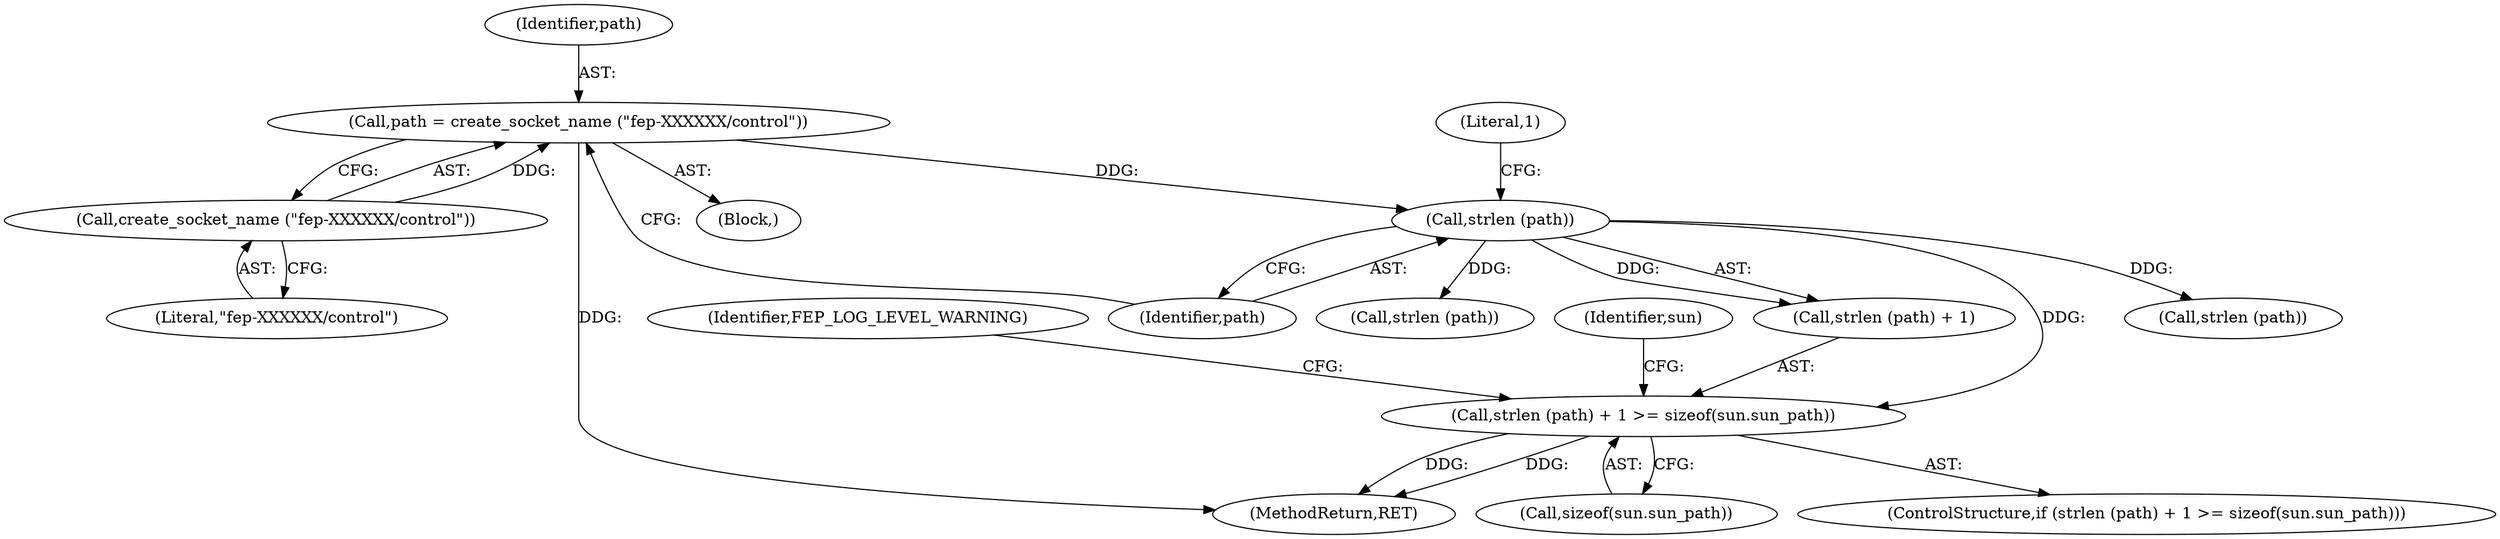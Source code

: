 digraph "0_libfep_293d9d3f@API" {
"1000128" [label="(Call,strlen (path) + 1 >= sizeof(sun.sun_path))"];
"1000130" [label="(Call,strlen (path))"];
"1000123" [label="(Call,path = create_socket_name (\"fep-XXXXXX/control\"))"];
"1000125" [label="(Call,create_socket_name (\"fep-XXXXXX/control\"))"];
"1000125" [label="(Call,create_socket_name (\"fep-XXXXXX/control\"))"];
"1000129" [label="(Call,strlen (path) + 1)"];
"1000177" [label="(Call,strlen (path))"];
"1000123" [label="(Call,path = create_socket_name (\"fep-XXXXXX/control\"))"];
"1000132" [label="(Literal,1)"];
"1000127" [label="(ControlStructure,if (strlen (path) + 1 >= sizeof(sun.sun_path)))"];
"1000126" [label="(Literal,\"fep-XXXXXX/control\")"];
"1000133" [label="(Call,sizeof(sun.sun_path))"];
"1000128" [label="(Call,strlen (path) + 1 >= sizeof(sun.sun_path))"];
"1000139" [label="(Identifier,FEP_LOG_LEVEL_WARNING)"];
"1000141" [label="(Call,strlen (path))"];
"1000102" [label="(Block,)"];
"1000234" [label="(MethodReturn,RET)"];
"1000124" [label="(Identifier,path)"];
"1000154" [label="(Identifier,sun)"];
"1000131" [label="(Identifier,path)"];
"1000130" [label="(Call,strlen (path))"];
"1000128" -> "1000127"  [label="AST: "];
"1000128" -> "1000133"  [label="CFG: "];
"1000129" -> "1000128"  [label="AST: "];
"1000133" -> "1000128"  [label="AST: "];
"1000139" -> "1000128"  [label="CFG: "];
"1000154" -> "1000128"  [label="CFG: "];
"1000128" -> "1000234"  [label="DDG: "];
"1000128" -> "1000234"  [label="DDG: "];
"1000130" -> "1000128"  [label="DDG: "];
"1000130" -> "1000129"  [label="AST: "];
"1000130" -> "1000131"  [label="CFG: "];
"1000131" -> "1000130"  [label="AST: "];
"1000132" -> "1000130"  [label="CFG: "];
"1000130" -> "1000129"  [label="DDG: "];
"1000123" -> "1000130"  [label="DDG: "];
"1000130" -> "1000141"  [label="DDG: "];
"1000130" -> "1000177"  [label="DDG: "];
"1000123" -> "1000102"  [label="AST: "];
"1000123" -> "1000125"  [label="CFG: "];
"1000124" -> "1000123"  [label="AST: "];
"1000125" -> "1000123"  [label="AST: "];
"1000131" -> "1000123"  [label="CFG: "];
"1000123" -> "1000234"  [label="DDG: "];
"1000125" -> "1000123"  [label="DDG: "];
"1000125" -> "1000126"  [label="CFG: "];
"1000126" -> "1000125"  [label="AST: "];
}
